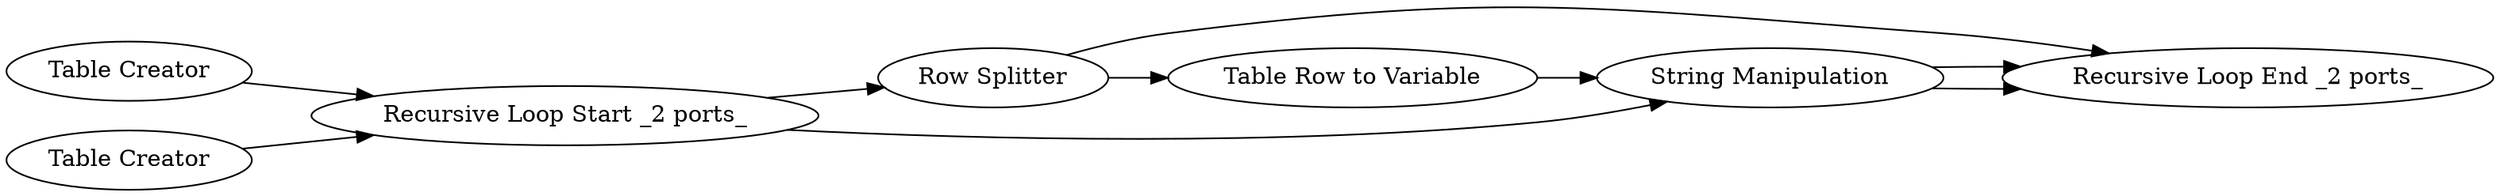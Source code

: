 digraph {
	1 [label="Table Creator"]
	2 [label="Table Creator"]
	3 [label="Recursive Loop Start _2 ports_"]
	4 [label="Recursive Loop End _2 ports_"]
	5 [label="Row Splitter"]
	8 [label="Table Row to Variable"]
	9 [label="String Manipulation"]
	1 -> 3
	2 -> 3
	3 -> 5
	3 -> 9
	5 -> 4
	5 -> 8
	8 -> 9
	9 -> 4
	9 -> 4
	rankdir=LR
}
